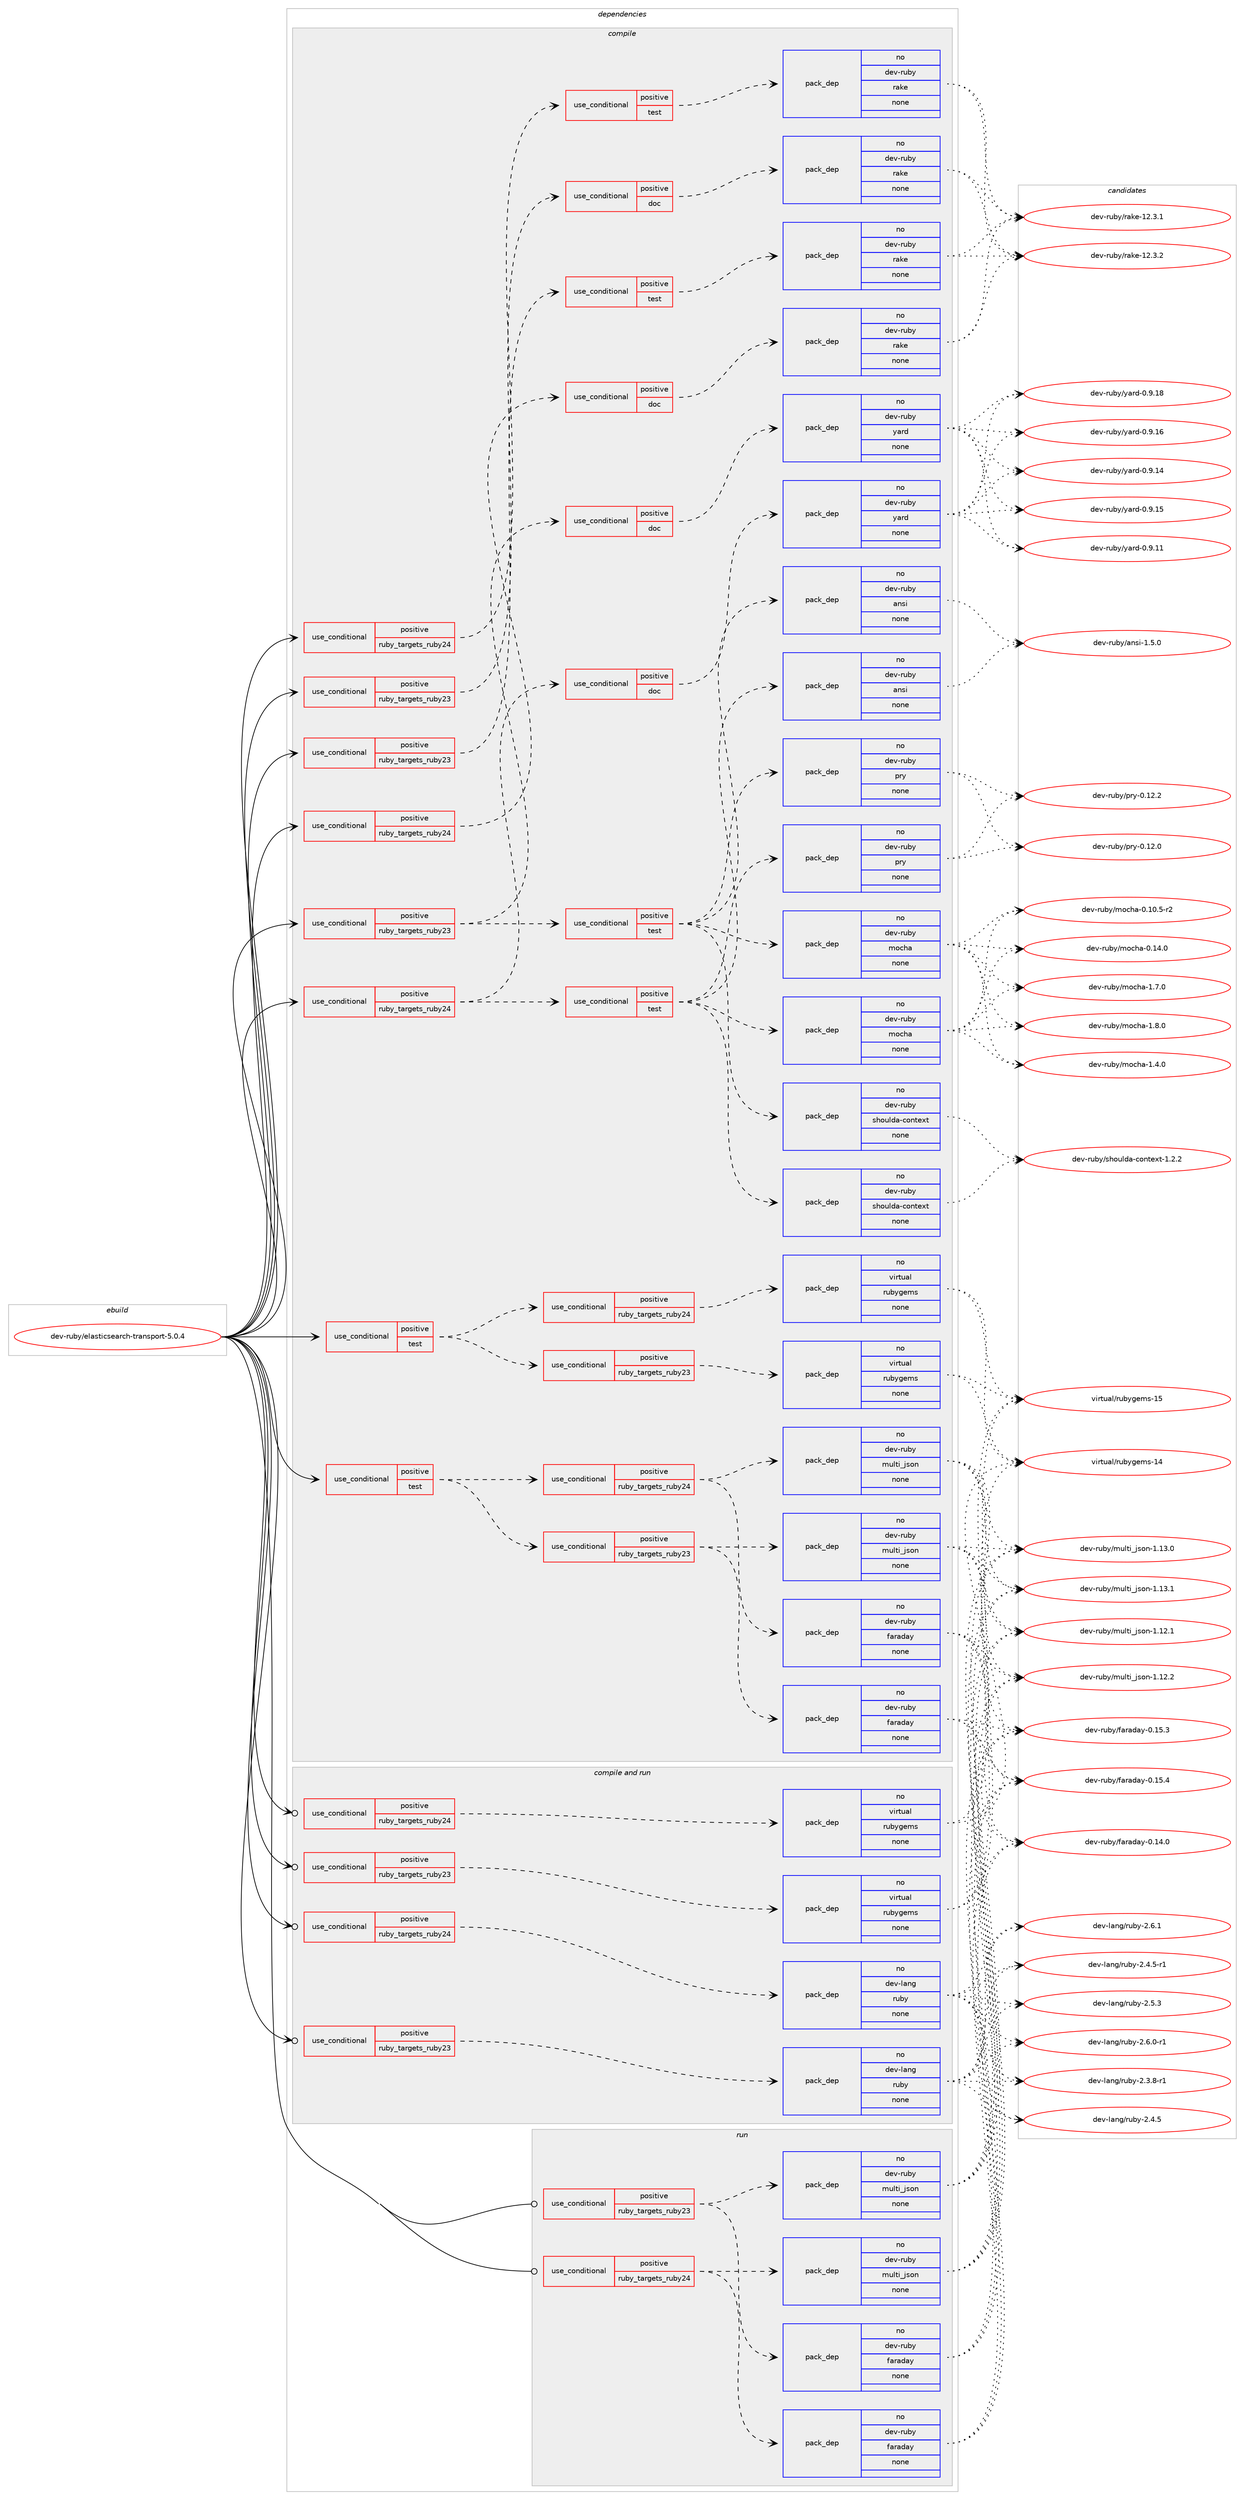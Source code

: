 digraph prolog {

# *************
# Graph options
# *************

newrank=true;
concentrate=true;
compound=true;
graph [rankdir=LR,fontname=Helvetica,fontsize=10,ranksep=1.5];#, ranksep=2.5, nodesep=0.2];
edge  [arrowhead=vee];
node  [fontname=Helvetica,fontsize=10];

# **********
# The ebuild
# **********

subgraph cluster_leftcol {
color=gray;
rank=same;
label=<<i>ebuild</i>>;
id [label="dev-ruby/elasticsearch-transport-5.0.4", color=red, width=4, href="../dev-ruby/elasticsearch-transport-5.0.4.svg"];
}

# ****************
# The dependencies
# ****************

subgraph cluster_midcol {
color=gray;
label=<<i>dependencies</i>>;
subgraph cluster_compile {
fillcolor="#eeeeee";
style=filled;
label=<<i>compile</i>>;
subgraph cond398913 {
dependency1491609 [label=<<TABLE BORDER="0" CELLBORDER="1" CELLSPACING="0" CELLPADDING="4"><TR><TD ROWSPAN="3" CELLPADDING="10">use_conditional</TD></TR><TR><TD>positive</TD></TR><TR><TD>ruby_targets_ruby23</TD></TR></TABLE>>, shape=none, color=red];
subgraph cond398914 {
dependency1491610 [label=<<TABLE BORDER="0" CELLBORDER="1" CELLSPACING="0" CELLPADDING="4"><TR><TD ROWSPAN="3" CELLPADDING="10">use_conditional</TD></TR><TR><TD>positive</TD></TR><TR><TD>doc</TD></TR></TABLE>>, shape=none, color=red];
subgraph pack1069252 {
dependency1491611 [label=<<TABLE BORDER="0" CELLBORDER="1" CELLSPACING="0" CELLPADDING="4" WIDTH="220"><TR><TD ROWSPAN="6" CELLPADDING="30">pack_dep</TD></TR><TR><TD WIDTH="110">no</TD></TR><TR><TD>dev-ruby</TD></TR><TR><TD>rake</TD></TR><TR><TD>none</TD></TR><TR><TD></TD></TR></TABLE>>, shape=none, color=blue];
}
dependency1491610:e -> dependency1491611:w [weight=20,style="dashed",arrowhead="vee"];
}
dependency1491609:e -> dependency1491610:w [weight=20,style="dashed",arrowhead="vee"];
}
id:e -> dependency1491609:w [weight=20,style="solid",arrowhead="vee"];
subgraph cond398915 {
dependency1491612 [label=<<TABLE BORDER="0" CELLBORDER="1" CELLSPACING="0" CELLPADDING="4"><TR><TD ROWSPAN="3" CELLPADDING="10">use_conditional</TD></TR><TR><TD>positive</TD></TR><TR><TD>ruby_targets_ruby23</TD></TR></TABLE>>, shape=none, color=red];
subgraph cond398916 {
dependency1491613 [label=<<TABLE BORDER="0" CELLBORDER="1" CELLSPACING="0" CELLPADDING="4"><TR><TD ROWSPAN="3" CELLPADDING="10">use_conditional</TD></TR><TR><TD>positive</TD></TR><TR><TD>doc</TD></TR></TABLE>>, shape=none, color=red];
subgraph pack1069253 {
dependency1491614 [label=<<TABLE BORDER="0" CELLBORDER="1" CELLSPACING="0" CELLPADDING="4" WIDTH="220"><TR><TD ROWSPAN="6" CELLPADDING="30">pack_dep</TD></TR><TR><TD WIDTH="110">no</TD></TR><TR><TD>dev-ruby</TD></TR><TR><TD>yard</TD></TR><TR><TD>none</TD></TR><TR><TD></TD></TR></TABLE>>, shape=none, color=blue];
}
dependency1491613:e -> dependency1491614:w [weight=20,style="dashed",arrowhead="vee"];
}
dependency1491612:e -> dependency1491613:w [weight=20,style="dashed",arrowhead="vee"];
subgraph cond398917 {
dependency1491615 [label=<<TABLE BORDER="0" CELLBORDER="1" CELLSPACING="0" CELLPADDING="4"><TR><TD ROWSPAN="3" CELLPADDING="10">use_conditional</TD></TR><TR><TD>positive</TD></TR><TR><TD>test</TD></TR></TABLE>>, shape=none, color=red];
subgraph pack1069254 {
dependency1491616 [label=<<TABLE BORDER="0" CELLBORDER="1" CELLSPACING="0" CELLPADDING="4" WIDTH="220"><TR><TD ROWSPAN="6" CELLPADDING="30">pack_dep</TD></TR><TR><TD WIDTH="110">no</TD></TR><TR><TD>dev-ruby</TD></TR><TR><TD>ansi</TD></TR><TR><TD>none</TD></TR><TR><TD></TD></TR></TABLE>>, shape=none, color=blue];
}
dependency1491615:e -> dependency1491616:w [weight=20,style="dashed",arrowhead="vee"];
subgraph pack1069255 {
dependency1491617 [label=<<TABLE BORDER="0" CELLBORDER="1" CELLSPACING="0" CELLPADDING="4" WIDTH="220"><TR><TD ROWSPAN="6" CELLPADDING="30">pack_dep</TD></TR><TR><TD WIDTH="110">no</TD></TR><TR><TD>dev-ruby</TD></TR><TR><TD>mocha</TD></TR><TR><TD>none</TD></TR><TR><TD></TD></TR></TABLE>>, shape=none, color=blue];
}
dependency1491615:e -> dependency1491617:w [weight=20,style="dashed",arrowhead="vee"];
subgraph pack1069256 {
dependency1491618 [label=<<TABLE BORDER="0" CELLBORDER="1" CELLSPACING="0" CELLPADDING="4" WIDTH="220"><TR><TD ROWSPAN="6" CELLPADDING="30">pack_dep</TD></TR><TR><TD WIDTH="110">no</TD></TR><TR><TD>dev-ruby</TD></TR><TR><TD>pry</TD></TR><TR><TD>none</TD></TR><TR><TD></TD></TR></TABLE>>, shape=none, color=blue];
}
dependency1491615:e -> dependency1491618:w [weight=20,style="dashed",arrowhead="vee"];
subgraph pack1069257 {
dependency1491619 [label=<<TABLE BORDER="0" CELLBORDER="1" CELLSPACING="0" CELLPADDING="4" WIDTH="220"><TR><TD ROWSPAN="6" CELLPADDING="30">pack_dep</TD></TR><TR><TD WIDTH="110">no</TD></TR><TR><TD>dev-ruby</TD></TR><TR><TD>shoulda-context</TD></TR><TR><TD>none</TD></TR><TR><TD></TD></TR></TABLE>>, shape=none, color=blue];
}
dependency1491615:e -> dependency1491619:w [weight=20,style="dashed",arrowhead="vee"];
}
dependency1491612:e -> dependency1491615:w [weight=20,style="dashed",arrowhead="vee"];
}
id:e -> dependency1491612:w [weight=20,style="solid",arrowhead="vee"];
subgraph cond398918 {
dependency1491620 [label=<<TABLE BORDER="0" CELLBORDER="1" CELLSPACING="0" CELLPADDING="4"><TR><TD ROWSPAN="3" CELLPADDING="10">use_conditional</TD></TR><TR><TD>positive</TD></TR><TR><TD>ruby_targets_ruby23</TD></TR></TABLE>>, shape=none, color=red];
subgraph cond398919 {
dependency1491621 [label=<<TABLE BORDER="0" CELLBORDER="1" CELLSPACING="0" CELLPADDING="4"><TR><TD ROWSPAN="3" CELLPADDING="10">use_conditional</TD></TR><TR><TD>positive</TD></TR><TR><TD>test</TD></TR></TABLE>>, shape=none, color=red];
subgraph pack1069258 {
dependency1491622 [label=<<TABLE BORDER="0" CELLBORDER="1" CELLSPACING="0" CELLPADDING="4" WIDTH="220"><TR><TD ROWSPAN="6" CELLPADDING="30">pack_dep</TD></TR><TR><TD WIDTH="110">no</TD></TR><TR><TD>dev-ruby</TD></TR><TR><TD>rake</TD></TR><TR><TD>none</TD></TR><TR><TD></TD></TR></TABLE>>, shape=none, color=blue];
}
dependency1491621:e -> dependency1491622:w [weight=20,style="dashed",arrowhead="vee"];
}
dependency1491620:e -> dependency1491621:w [weight=20,style="dashed",arrowhead="vee"];
}
id:e -> dependency1491620:w [weight=20,style="solid",arrowhead="vee"];
subgraph cond398920 {
dependency1491623 [label=<<TABLE BORDER="0" CELLBORDER="1" CELLSPACING="0" CELLPADDING="4"><TR><TD ROWSPAN="3" CELLPADDING="10">use_conditional</TD></TR><TR><TD>positive</TD></TR><TR><TD>ruby_targets_ruby24</TD></TR></TABLE>>, shape=none, color=red];
subgraph cond398921 {
dependency1491624 [label=<<TABLE BORDER="0" CELLBORDER="1" CELLSPACING="0" CELLPADDING="4"><TR><TD ROWSPAN="3" CELLPADDING="10">use_conditional</TD></TR><TR><TD>positive</TD></TR><TR><TD>doc</TD></TR></TABLE>>, shape=none, color=red];
subgraph pack1069259 {
dependency1491625 [label=<<TABLE BORDER="0" CELLBORDER="1" CELLSPACING="0" CELLPADDING="4" WIDTH="220"><TR><TD ROWSPAN="6" CELLPADDING="30">pack_dep</TD></TR><TR><TD WIDTH="110">no</TD></TR><TR><TD>dev-ruby</TD></TR><TR><TD>rake</TD></TR><TR><TD>none</TD></TR><TR><TD></TD></TR></TABLE>>, shape=none, color=blue];
}
dependency1491624:e -> dependency1491625:w [weight=20,style="dashed",arrowhead="vee"];
}
dependency1491623:e -> dependency1491624:w [weight=20,style="dashed",arrowhead="vee"];
}
id:e -> dependency1491623:w [weight=20,style="solid",arrowhead="vee"];
subgraph cond398922 {
dependency1491626 [label=<<TABLE BORDER="0" CELLBORDER="1" CELLSPACING="0" CELLPADDING="4"><TR><TD ROWSPAN="3" CELLPADDING="10">use_conditional</TD></TR><TR><TD>positive</TD></TR><TR><TD>ruby_targets_ruby24</TD></TR></TABLE>>, shape=none, color=red];
subgraph cond398923 {
dependency1491627 [label=<<TABLE BORDER="0" CELLBORDER="1" CELLSPACING="0" CELLPADDING="4"><TR><TD ROWSPAN="3" CELLPADDING="10">use_conditional</TD></TR><TR><TD>positive</TD></TR><TR><TD>doc</TD></TR></TABLE>>, shape=none, color=red];
subgraph pack1069260 {
dependency1491628 [label=<<TABLE BORDER="0" CELLBORDER="1" CELLSPACING="0" CELLPADDING="4" WIDTH="220"><TR><TD ROWSPAN="6" CELLPADDING="30">pack_dep</TD></TR><TR><TD WIDTH="110">no</TD></TR><TR><TD>dev-ruby</TD></TR><TR><TD>yard</TD></TR><TR><TD>none</TD></TR><TR><TD></TD></TR></TABLE>>, shape=none, color=blue];
}
dependency1491627:e -> dependency1491628:w [weight=20,style="dashed",arrowhead="vee"];
}
dependency1491626:e -> dependency1491627:w [weight=20,style="dashed",arrowhead="vee"];
subgraph cond398924 {
dependency1491629 [label=<<TABLE BORDER="0" CELLBORDER="1" CELLSPACING="0" CELLPADDING="4"><TR><TD ROWSPAN="3" CELLPADDING="10">use_conditional</TD></TR><TR><TD>positive</TD></TR><TR><TD>test</TD></TR></TABLE>>, shape=none, color=red];
subgraph pack1069261 {
dependency1491630 [label=<<TABLE BORDER="0" CELLBORDER="1" CELLSPACING="0" CELLPADDING="4" WIDTH="220"><TR><TD ROWSPAN="6" CELLPADDING="30">pack_dep</TD></TR><TR><TD WIDTH="110">no</TD></TR><TR><TD>dev-ruby</TD></TR><TR><TD>ansi</TD></TR><TR><TD>none</TD></TR><TR><TD></TD></TR></TABLE>>, shape=none, color=blue];
}
dependency1491629:e -> dependency1491630:w [weight=20,style="dashed",arrowhead="vee"];
subgraph pack1069262 {
dependency1491631 [label=<<TABLE BORDER="0" CELLBORDER="1" CELLSPACING="0" CELLPADDING="4" WIDTH="220"><TR><TD ROWSPAN="6" CELLPADDING="30">pack_dep</TD></TR><TR><TD WIDTH="110">no</TD></TR><TR><TD>dev-ruby</TD></TR><TR><TD>mocha</TD></TR><TR><TD>none</TD></TR><TR><TD></TD></TR></TABLE>>, shape=none, color=blue];
}
dependency1491629:e -> dependency1491631:w [weight=20,style="dashed",arrowhead="vee"];
subgraph pack1069263 {
dependency1491632 [label=<<TABLE BORDER="0" CELLBORDER="1" CELLSPACING="0" CELLPADDING="4" WIDTH="220"><TR><TD ROWSPAN="6" CELLPADDING="30">pack_dep</TD></TR><TR><TD WIDTH="110">no</TD></TR><TR><TD>dev-ruby</TD></TR><TR><TD>pry</TD></TR><TR><TD>none</TD></TR><TR><TD></TD></TR></TABLE>>, shape=none, color=blue];
}
dependency1491629:e -> dependency1491632:w [weight=20,style="dashed",arrowhead="vee"];
subgraph pack1069264 {
dependency1491633 [label=<<TABLE BORDER="0" CELLBORDER="1" CELLSPACING="0" CELLPADDING="4" WIDTH="220"><TR><TD ROWSPAN="6" CELLPADDING="30">pack_dep</TD></TR><TR><TD WIDTH="110">no</TD></TR><TR><TD>dev-ruby</TD></TR><TR><TD>shoulda-context</TD></TR><TR><TD>none</TD></TR><TR><TD></TD></TR></TABLE>>, shape=none, color=blue];
}
dependency1491629:e -> dependency1491633:w [weight=20,style="dashed",arrowhead="vee"];
}
dependency1491626:e -> dependency1491629:w [weight=20,style="dashed",arrowhead="vee"];
}
id:e -> dependency1491626:w [weight=20,style="solid",arrowhead="vee"];
subgraph cond398925 {
dependency1491634 [label=<<TABLE BORDER="0" CELLBORDER="1" CELLSPACING="0" CELLPADDING="4"><TR><TD ROWSPAN="3" CELLPADDING="10">use_conditional</TD></TR><TR><TD>positive</TD></TR><TR><TD>ruby_targets_ruby24</TD></TR></TABLE>>, shape=none, color=red];
subgraph cond398926 {
dependency1491635 [label=<<TABLE BORDER="0" CELLBORDER="1" CELLSPACING="0" CELLPADDING="4"><TR><TD ROWSPAN="3" CELLPADDING="10">use_conditional</TD></TR><TR><TD>positive</TD></TR><TR><TD>test</TD></TR></TABLE>>, shape=none, color=red];
subgraph pack1069265 {
dependency1491636 [label=<<TABLE BORDER="0" CELLBORDER="1" CELLSPACING="0" CELLPADDING="4" WIDTH="220"><TR><TD ROWSPAN="6" CELLPADDING="30">pack_dep</TD></TR><TR><TD WIDTH="110">no</TD></TR><TR><TD>dev-ruby</TD></TR><TR><TD>rake</TD></TR><TR><TD>none</TD></TR><TR><TD></TD></TR></TABLE>>, shape=none, color=blue];
}
dependency1491635:e -> dependency1491636:w [weight=20,style="dashed",arrowhead="vee"];
}
dependency1491634:e -> dependency1491635:w [weight=20,style="dashed",arrowhead="vee"];
}
id:e -> dependency1491634:w [weight=20,style="solid",arrowhead="vee"];
subgraph cond398927 {
dependency1491637 [label=<<TABLE BORDER="0" CELLBORDER="1" CELLSPACING="0" CELLPADDING="4"><TR><TD ROWSPAN="3" CELLPADDING="10">use_conditional</TD></TR><TR><TD>positive</TD></TR><TR><TD>test</TD></TR></TABLE>>, shape=none, color=red];
subgraph cond398928 {
dependency1491638 [label=<<TABLE BORDER="0" CELLBORDER="1" CELLSPACING="0" CELLPADDING="4"><TR><TD ROWSPAN="3" CELLPADDING="10">use_conditional</TD></TR><TR><TD>positive</TD></TR><TR><TD>ruby_targets_ruby23</TD></TR></TABLE>>, shape=none, color=red];
subgraph pack1069266 {
dependency1491639 [label=<<TABLE BORDER="0" CELLBORDER="1" CELLSPACING="0" CELLPADDING="4" WIDTH="220"><TR><TD ROWSPAN="6" CELLPADDING="30">pack_dep</TD></TR><TR><TD WIDTH="110">no</TD></TR><TR><TD>dev-ruby</TD></TR><TR><TD>faraday</TD></TR><TR><TD>none</TD></TR><TR><TD></TD></TR></TABLE>>, shape=none, color=blue];
}
dependency1491638:e -> dependency1491639:w [weight=20,style="dashed",arrowhead="vee"];
subgraph pack1069267 {
dependency1491640 [label=<<TABLE BORDER="0" CELLBORDER="1" CELLSPACING="0" CELLPADDING="4" WIDTH="220"><TR><TD ROWSPAN="6" CELLPADDING="30">pack_dep</TD></TR><TR><TD WIDTH="110">no</TD></TR><TR><TD>dev-ruby</TD></TR><TR><TD>multi_json</TD></TR><TR><TD>none</TD></TR><TR><TD></TD></TR></TABLE>>, shape=none, color=blue];
}
dependency1491638:e -> dependency1491640:w [weight=20,style="dashed",arrowhead="vee"];
}
dependency1491637:e -> dependency1491638:w [weight=20,style="dashed",arrowhead="vee"];
subgraph cond398929 {
dependency1491641 [label=<<TABLE BORDER="0" CELLBORDER="1" CELLSPACING="0" CELLPADDING="4"><TR><TD ROWSPAN="3" CELLPADDING="10">use_conditional</TD></TR><TR><TD>positive</TD></TR><TR><TD>ruby_targets_ruby24</TD></TR></TABLE>>, shape=none, color=red];
subgraph pack1069268 {
dependency1491642 [label=<<TABLE BORDER="0" CELLBORDER="1" CELLSPACING="0" CELLPADDING="4" WIDTH="220"><TR><TD ROWSPAN="6" CELLPADDING="30">pack_dep</TD></TR><TR><TD WIDTH="110">no</TD></TR><TR><TD>dev-ruby</TD></TR><TR><TD>faraday</TD></TR><TR><TD>none</TD></TR><TR><TD></TD></TR></TABLE>>, shape=none, color=blue];
}
dependency1491641:e -> dependency1491642:w [weight=20,style="dashed",arrowhead="vee"];
subgraph pack1069269 {
dependency1491643 [label=<<TABLE BORDER="0" CELLBORDER="1" CELLSPACING="0" CELLPADDING="4" WIDTH="220"><TR><TD ROWSPAN="6" CELLPADDING="30">pack_dep</TD></TR><TR><TD WIDTH="110">no</TD></TR><TR><TD>dev-ruby</TD></TR><TR><TD>multi_json</TD></TR><TR><TD>none</TD></TR><TR><TD></TD></TR></TABLE>>, shape=none, color=blue];
}
dependency1491641:e -> dependency1491643:w [weight=20,style="dashed",arrowhead="vee"];
}
dependency1491637:e -> dependency1491641:w [weight=20,style="dashed",arrowhead="vee"];
}
id:e -> dependency1491637:w [weight=20,style="solid",arrowhead="vee"];
subgraph cond398930 {
dependency1491644 [label=<<TABLE BORDER="0" CELLBORDER="1" CELLSPACING="0" CELLPADDING="4"><TR><TD ROWSPAN="3" CELLPADDING="10">use_conditional</TD></TR><TR><TD>positive</TD></TR><TR><TD>test</TD></TR></TABLE>>, shape=none, color=red];
subgraph cond398931 {
dependency1491645 [label=<<TABLE BORDER="0" CELLBORDER="1" CELLSPACING="0" CELLPADDING="4"><TR><TD ROWSPAN="3" CELLPADDING="10">use_conditional</TD></TR><TR><TD>positive</TD></TR><TR><TD>ruby_targets_ruby23</TD></TR></TABLE>>, shape=none, color=red];
subgraph pack1069270 {
dependency1491646 [label=<<TABLE BORDER="0" CELLBORDER="1" CELLSPACING="0" CELLPADDING="4" WIDTH="220"><TR><TD ROWSPAN="6" CELLPADDING="30">pack_dep</TD></TR><TR><TD WIDTH="110">no</TD></TR><TR><TD>virtual</TD></TR><TR><TD>rubygems</TD></TR><TR><TD>none</TD></TR><TR><TD></TD></TR></TABLE>>, shape=none, color=blue];
}
dependency1491645:e -> dependency1491646:w [weight=20,style="dashed",arrowhead="vee"];
}
dependency1491644:e -> dependency1491645:w [weight=20,style="dashed",arrowhead="vee"];
subgraph cond398932 {
dependency1491647 [label=<<TABLE BORDER="0" CELLBORDER="1" CELLSPACING="0" CELLPADDING="4"><TR><TD ROWSPAN="3" CELLPADDING="10">use_conditional</TD></TR><TR><TD>positive</TD></TR><TR><TD>ruby_targets_ruby24</TD></TR></TABLE>>, shape=none, color=red];
subgraph pack1069271 {
dependency1491648 [label=<<TABLE BORDER="0" CELLBORDER="1" CELLSPACING="0" CELLPADDING="4" WIDTH="220"><TR><TD ROWSPAN="6" CELLPADDING="30">pack_dep</TD></TR><TR><TD WIDTH="110">no</TD></TR><TR><TD>virtual</TD></TR><TR><TD>rubygems</TD></TR><TR><TD>none</TD></TR><TR><TD></TD></TR></TABLE>>, shape=none, color=blue];
}
dependency1491647:e -> dependency1491648:w [weight=20,style="dashed",arrowhead="vee"];
}
dependency1491644:e -> dependency1491647:w [weight=20,style="dashed",arrowhead="vee"];
}
id:e -> dependency1491644:w [weight=20,style="solid",arrowhead="vee"];
}
subgraph cluster_compileandrun {
fillcolor="#eeeeee";
style=filled;
label=<<i>compile and run</i>>;
subgraph cond398933 {
dependency1491649 [label=<<TABLE BORDER="0" CELLBORDER="1" CELLSPACING="0" CELLPADDING="4"><TR><TD ROWSPAN="3" CELLPADDING="10">use_conditional</TD></TR><TR><TD>positive</TD></TR><TR><TD>ruby_targets_ruby23</TD></TR></TABLE>>, shape=none, color=red];
subgraph pack1069272 {
dependency1491650 [label=<<TABLE BORDER="0" CELLBORDER="1" CELLSPACING="0" CELLPADDING="4" WIDTH="220"><TR><TD ROWSPAN="6" CELLPADDING="30">pack_dep</TD></TR><TR><TD WIDTH="110">no</TD></TR><TR><TD>dev-lang</TD></TR><TR><TD>ruby</TD></TR><TR><TD>none</TD></TR><TR><TD></TD></TR></TABLE>>, shape=none, color=blue];
}
dependency1491649:e -> dependency1491650:w [weight=20,style="dashed",arrowhead="vee"];
}
id:e -> dependency1491649:w [weight=20,style="solid",arrowhead="odotvee"];
subgraph cond398934 {
dependency1491651 [label=<<TABLE BORDER="0" CELLBORDER="1" CELLSPACING="0" CELLPADDING="4"><TR><TD ROWSPAN="3" CELLPADDING="10">use_conditional</TD></TR><TR><TD>positive</TD></TR><TR><TD>ruby_targets_ruby23</TD></TR></TABLE>>, shape=none, color=red];
subgraph pack1069273 {
dependency1491652 [label=<<TABLE BORDER="0" CELLBORDER="1" CELLSPACING="0" CELLPADDING="4" WIDTH="220"><TR><TD ROWSPAN="6" CELLPADDING="30">pack_dep</TD></TR><TR><TD WIDTH="110">no</TD></TR><TR><TD>virtual</TD></TR><TR><TD>rubygems</TD></TR><TR><TD>none</TD></TR><TR><TD></TD></TR></TABLE>>, shape=none, color=blue];
}
dependency1491651:e -> dependency1491652:w [weight=20,style="dashed",arrowhead="vee"];
}
id:e -> dependency1491651:w [weight=20,style="solid",arrowhead="odotvee"];
subgraph cond398935 {
dependency1491653 [label=<<TABLE BORDER="0" CELLBORDER="1" CELLSPACING="0" CELLPADDING="4"><TR><TD ROWSPAN="3" CELLPADDING="10">use_conditional</TD></TR><TR><TD>positive</TD></TR><TR><TD>ruby_targets_ruby24</TD></TR></TABLE>>, shape=none, color=red];
subgraph pack1069274 {
dependency1491654 [label=<<TABLE BORDER="0" CELLBORDER="1" CELLSPACING="0" CELLPADDING="4" WIDTH="220"><TR><TD ROWSPAN="6" CELLPADDING="30">pack_dep</TD></TR><TR><TD WIDTH="110">no</TD></TR><TR><TD>dev-lang</TD></TR><TR><TD>ruby</TD></TR><TR><TD>none</TD></TR><TR><TD></TD></TR></TABLE>>, shape=none, color=blue];
}
dependency1491653:e -> dependency1491654:w [weight=20,style="dashed",arrowhead="vee"];
}
id:e -> dependency1491653:w [weight=20,style="solid",arrowhead="odotvee"];
subgraph cond398936 {
dependency1491655 [label=<<TABLE BORDER="0" CELLBORDER="1" CELLSPACING="0" CELLPADDING="4"><TR><TD ROWSPAN="3" CELLPADDING="10">use_conditional</TD></TR><TR><TD>positive</TD></TR><TR><TD>ruby_targets_ruby24</TD></TR></TABLE>>, shape=none, color=red];
subgraph pack1069275 {
dependency1491656 [label=<<TABLE BORDER="0" CELLBORDER="1" CELLSPACING="0" CELLPADDING="4" WIDTH="220"><TR><TD ROWSPAN="6" CELLPADDING="30">pack_dep</TD></TR><TR><TD WIDTH="110">no</TD></TR><TR><TD>virtual</TD></TR><TR><TD>rubygems</TD></TR><TR><TD>none</TD></TR><TR><TD></TD></TR></TABLE>>, shape=none, color=blue];
}
dependency1491655:e -> dependency1491656:w [weight=20,style="dashed",arrowhead="vee"];
}
id:e -> dependency1491655:w [weight=20,style="solid",arrowhead="odotvee"];
}
subgraph cluster_run {
fillcolor="#eeeeee";
style=filled;
label=<<i>run</i>>;
subgraph cond398937 {
dependency1491657 [label=<<TABLE BORDER="0" CELLBORDER="1" CELLSPACING="0" CELLPADDING="4"><TR><TD ROWSPAN="3" CELLPADDING="10">use_conditional</TD></TR><TR><TD>positive</TD></TR><TR><TD>ruby_targets_ruby23</TD></TR></TABLE>>, shape=none, color=red];
subgraph pack1069276 {
dependency1491658 [label=<<TABLE BORDER="0" CELLBORDER="1" CELLSPACING="0" CELLPADDING="4" WIDTH="220"><TR><TD ROWSPAN="6" CELLPADDING="30">pack_dep</TD></TR><TR><TD WIDTH="110">no</TD></TR><TR><TD>dev-ruby</TD></TR><TR><TD>faraday</TD></TR><TR><TD>none</TD></TR><TR><TD></TD></TR></TABLE>>, shape=none, color=blue];
}
dependency1491657:e -> dependency1491658:w [weight=20,style="dashed",arrowhead="vee"];
subgraph pack1069277 {
dependency1491659 [label=<<TABLE BORDER="0" CELLBORDER="1" CELLSPACING="0" CELLPADDING="4" WIDTH="220"><TR><TD ROWSPAN="6" CELLPADDING="30">pack_dep</TD></TR><TR><TD WIDTH="110">no</TD></TR><TR><TD>dev-ruby</TD></TR><TR><TD>multi_json</TD></TR><TR><TD>none</TD></TR><TR><TD></TD></TR></TABLE>>, shape=none, color=blue];
}
dependency1491657:e -> dependency1491659:w [weight=20,style="dashed",arrowhead="vee"];
}
id:e -> dependency1491657:w [weight=20,style="solid",arrowhead="odot"];
subgraph cond398938 {
dependency1491660 [label=<<TABLE BORDER="0" CELLBORDER="1" CELLSPACING="0" CELLPADDING="4"><TR><TD ROWSPAN="3" CELLPADDING="10">use_conditional</TD></TR><TR><TD>positive</TD></TR><TR><TD>ruby_targets_ruby24</TD></TR></TABLE>>, shape=none, color=red];
subgraph pack1069278 {
dependency1491661 [label=<<TABLE BORDER="0" CELLBORDER="1" CELLSPACING="0" CELLPADDING="4" WIDTH="220"><TR><TD ROWSPAN="6" CELLPADDING="30">pack_dep</TD></TR><TR><TD WIDTH="110">no</TD></TR><TR><TD>dev-ruby</TD></TR><TR><TD>faraday</TD></TR><TR><TD>none</TD></TR><TR><TD></TD></TR></TABLE>>, shape=none, color=blue];
}
dependency1491660:e -> dependency1491661:w [weight=20,style="dashed",arrowhead="vee"];
subgraph pack1069279 {
dependency1491662 [label=<<TABLE BORDER="0" CELLBORDER="1" CELLSPACING="0" CELLPADDING="4" WIDTH="220"><TR><TD ROWSPAN="6" CELLPADDING="30">pack_dep</TD></TR><TR><TD WIDTH="110">no</TD></TR><TR><TD>dev-ruby</TD></TR><TR><TD>multi_json</TD></TR><TR><TD>none</TD></TR><TR><TD></TD></TR></TABLE>>, shape=none, color=blue];
}
dependency1491660:e -> dependency1491662:w [weight=20,style="dashed",arrowhead="vee"];
}
id:e -> dependency1491660:w [weight=20,style="solid",arrowhead="odot"];
}
}

# **************
# The candidates
# **************

subgraph cluster_choices {
rank=same;
color=gray;
label=<<i>candidates</i>>;

subgraph choice1069252 {
color=black;
nodesep=1;
choice1001011184511411798121471149710710145495046514649 [label="dev-ruby/rake-12.3.1", color=red, width=4,href="../dev-ruby/rake-12.3.1.svg"];
choice1001011184511411798121471149710710145495046514650 [label="dev-ruby/rake-12.3.2", color=red, width=4,href="../dev-ruby/rake-12.3.2.svg"];
dependency1491611:e -> choice1001011184511411798121471149710710145495046514649:w [style=dotted,weight="100"];
dependency1491611:e -> choice1001011184511411798121471149710710145495046514650:w [style=dotted,weight="100"];
}
subgraph choice1069253 {
color=black;
nodesep=1;
choice1001011184511411798121471219711410045484657464949 [label="dev-ruby/yard-0.9.11", color=red, width=4,href="../dev-ruby/yard-0.9.11.svg"];
choice1001011184511411798121471219711410045484657464952 [label="dev-ruby/yard-0.9.14", color=red, width=4,href="../dev-ruby/yard-0.9.14.svg"];
choice1001011184511411798121471219711410045484657464953 [label="dev-ruby/yard-0.9.15", color=red, width=4,href="../dev-ruby/yard-0.9.15.svg"];
choice1001011184511411798121471219711410045484657464954 [label="dev-ruby/yard-0.9.16", color=red, width=4,href="../dev-ruby/yard-0.9.16.svg"];
choice1001011184511411798121471219711410045484657464956 [label="dev-ruby/yard-0.9.18", color=red, width=4,href="../dev-ruby/yard-0.9.18.svg"];
dependency1491614:e -> choice1001011184511411798121471219711410045484657464949:w [style=dotted,weight="100"];
dependency1491614:e -> choice1001011184511411798121471219711410045484657464952:w [style=dotted,weight="100"];
dependency1491614:e -> choice1001011184511411798121471219711410045484657464953:w [style=dotted,weight="100"];
dependency1491614:e -> choice1001011184511411798121471219711410045484657464954:w [style=dotted,weight="100"];
dependency1491614:e -> choice1001011184511411798121471219711410045484657464956:w [style=dotted,weight="100"];
}
subgraph choice1069254 {
color=black;
nodesep=1;
choice10010111845114117981214797110115105454946534648 [label="dev-ruby/ansi-1.5.0", color=red, width=4,href="../dev-ruby/ansi-1.5.0.svg"];
dependency1491616:e -> choice10010111845114117981214797110115105454946534648:w [style=dotted,weight="100"];
}
subgraph choice1069255 {
color=black;
nodesep=1;
choice1001011184511411798121471091119910497454846494846534511450 [label="dev-ruby/mocha-0.10.5-r2", color=red, width=4,href="../dev-ruby/mocha-0.10.5-r2.svg"];
choice100101118451141179812147109111991049745484649524648 [label="dev-ruby/mocha-0.14.0", color=red, width=4,href="../dev-ruby/mocha-0.14.0.svg"];
choice1001011184511411798121471091119910497454946524648 [label="dev-ruby/mocha-1.4.0", color=red, width=4,href="../dev-ruby/mocha-1.4.0.svg"];
choice1001011184511411798121471091119910497454946554648 [label="dev-ruby/mocha-1.7.0", color=red, width=4,href="../dev-ruby/mocha-1.7.0.svg"];
choice1001011184511411798121471091119910497454946564648 [label="dev-ruby/mocha-1.8.0", color=red, width=4,href="../dev-ruby/mocha-1.8.0.svg"];
dependency1491617:e -> choice1001011184511411798121471091119910497454846494846534511450:w [style=dotted,weight="100"];
dependency1491617:e -> choice100101118451141179812147109111991049745484649524648:w [style=dotted,weight="100"];
dependency1491617:e -> choice1001011184511411798121471091119910497454946524648:w [style=dotted,weight="100"];
dependency1491617:e -> choice1001011184511411798121471091119910497454946554648:w [style=dotted,weight="100"];
dependency1491617:e -> choice1001011184511411798121471091119910497454946564648:w [style=dotted,weight="100"];
}
subgraph choice1069256 {
color=black;
nodesep=1;
choice10010111845114117981214711211412145484649504648 [label="dev-ruby/pry-0.12.0", color=red, width=4,href="../dev-ruby/pry-0.12.0.svg"];
choice10010111845114117981214711211412145484649504650 [label="dev-ruby/pry-0.12.2", color=red, width=4,href="../dev-ruby/pry-0.12.2.svg"];
dependency1491618:e -> choice10010111845114117981214711211412145484649504648:w [style=dotted,weight="100"];
dependency1491618:e -> choice10010111845114117981214711211412145484649504650:w [style=dotted,weight="100"];
}
subgraph choice1069257 {
color=black;
nodesep=1;
choice100101118451141179812147115104111117108100974599111110116101120116454946504650 [label="dev-ruby/shoulda-context-1.2.2", color=red, width=4,href="../dev-ruby/shoulda-context-1.2.2.svg"];
dependency1491619:e -> choice100101118451141179812147115104111117108100974599111110116101120116454946504650:w [style=dotted,weight="100"];
}
subgraph choice1069258 {
color=black;
nodesep=1;
choice1001011184511411798121471149710710145495046514649 [label="dev-ruby/rake-12.3.1", color=red, width=4,href="../dev-ruby/rake-12.3.1.svg"];
choice1001011184511411798121471149710710145495046514650 [label="dev-ruby/rake-12.3.2", color=red, width=4,href="../dev-ruby/rake-12.3.2.svg"];
dependency1491622:e -> choice1001011184511411798121471149710710145495046514649:w [style=dotted,weight="100"];
dependency1491622:e -> choice1001011184511411798121471149710710145495046514650:w [style=dotted,weight="100"];
}
subgraph choice1069259 {
color=black;
nodesep=1;
choice1001011184511411798121471149710710145495046514649 [label="dev-ruby/rake-12.3.1", color=red, width=4,href="../dev-ruby/rake-12.3.1.svg"];
choice1001011184511411798121471149710710145495046514650 [label="dev-ruby/rake-12.3.2", color=red, width=4,href="../dev-ruby/rake-12.3.2.svg"];
dependency1491625:e -> choice1001011184511411798121471149710710145495046514649:w [style=dotted,weight="100"];
dependency1491625:e -> choice1001011184511411798121471149710710145495046514650:w [style=dotted,weight="100"];
}
subgraph choice1069260 {
color=black;
nodesep=1;
choice1001011184511411798121471219711410045484657464949 [label="dev-ruby/yard-0.9.11", color=red, width=4,href="../dev-ruby/yard-0.9.11.svg"];
choice1001011184511411798121471219711410045484657464952 [label="dev-ruby/yard-0.9.14", color=red, width=4,href="../dev-ruby/yard-0.9.14.svg"];
choice1001011184511411798121471219711410045484657464953 [label="dev-ruby/yard-0.9.15", color=red, width=4,href="../dev-ruby/yard-0.9.15.svg"];
choice1001011184511411798121471219711410045484657464954 [label="dev-ruby/yard-0.9.16", color=red, width=4,href="../dev-ruby/yard-0.9.16.svg"];
choice1001011184511411798121471219711410045484657464956 [label="dev-ruby/yard-0.9.18", color=red, width=4,href="../dev-ruby/yard-0.9.18.svg"];
dependency1491628:e -> choice1001011184511411798121471219711410045484657464949:w [style=dotted,weight="100"];
dependency1491628:e -> choice1001011184511411798121471219711410045484657464952:w [style=dotted,weight="100"];
dependency1491628:e -> choice1001011184511411798121471219711410045484657464953:w [style=dotted,weight="100"];
dependency1491628:e -> choice1001011184511411798121471219711410045484657464954:w [style=dotted,weight="100"];
dependency1491628:e -> choice1001011184511411798121471219711410045484657464956:w [style=dotted,weight="100"];
}
subgraph choice1069261 {
color=black;
nodesep=1;
choice10010111845114117981214797110115105454946534648 [label="dev-ruby/ansi-1.5.0", color=red, width=4,href="../dev-ruby/ansi-1.5.0.svg"];
dependency1491630:e -> choice10010111845114117981214797110115105454946534648:w [style=dotted,weight="100"];
}
subgraph choice1069262 {
color=black;
nodesep=1;
choice1001011184511411798121471091119910497454846494846534511450 [label="dev-ruby/mocha-0.10.5-r2", color=red, width=4,href="../dev-ruby/mocha-0.10.5-r2.svg"];
choice100101118451141179812147109111991049745484649524648 [label="dev-ruby/mocha-0.14.0", color=red, width=4,href="../dev-ruby/mocha-0.14.0.svg"];
choice1001011184511411798121471091119910497454946524648 [label="dev-ruby/mocha-1.4.0", color=red, width=4,href="../dev-ruby/mocha-1.4.0.svg"];
choice1001011184511411798121471091119910497454946554648 [label="dev-ruby/mocha-1.7.0", color=red, width=4,href="../dev-ruby/mocha-1.7.0.svg"];
choice1001011184511411798121471091119910497454946564648 [label="dev-ruby/mocha-1.8.0", color=red, width=4,href="../dev-ruby/mocha-1.8.0.svg"];
dependency1491631:e -> choice1001011184511411798121471091119910497454846494846534511450:w [style=dotted,weight="100"];
dependency1491631:e -> choice100101118451141179812147109111991049745484649524648:w [style=dotted,weight="100"];
dependency1491631:e -> choice1001011184511411798121471091119910497454946524648:w [style=dotted,weight="100"];
dependency1491631:e -> choice1001011184511411798121471091119910497454946554648:w [style=dotted,weight="100"];
dependency1491631:e -> choice1001011184511411798121471091119910497454946564648:w [style=dotted,weight="100"];
}
subgraph choice1069263 {
color=black;
nodesep=1;
choice10010111845114117981214711211412145484649504648 [label="dev-ruby/pry-0.12.0", color=red, width=4,href="../dev-ruby/pry-0.12.0.svg"];
choice10010111845114117981214711211412145484649504650 [label="dev-ruby/pry-0.12.2", color=red, width=4,href="../dev-ruby/pry-0.12.2.svg"];
dependency1491632:e -> choice10010111845114117981214711211412145484649504648:w [style=dotted,weight="100"];
dependency1491632:e -> choice10010111845114117981214711211412145484649504650:w [style=dotted,weight="100"];
}
subgraph choice1069264 {
color=black;
nodesep=1;
choice100101118451141179812147115104111117108100974599111110116101120116454946504650 [label="dev-ruby/shoulda-context-1.2.2", color=red, width=4,href="../dev-ruby/shoulda-context-1.2.2.svg"];
dependency1491633:e -> choice100101118451141179812147115104111117108100974599111110116101120116454946504650:w [style=dotted,weight="100"];
}
subgraph choice1069265 {
color=black;
nodesep=1;
choice1001011184511411798121471149710710145495046514649 [label="dev-ruby/rake-12.3.1", color=red, width=4,href="../dev-ruby/rake-12.3.1.svg"];
choice1001011184511411798121471149710710145495046514650 [label="dev-ruby/rake-12.3.2", color=red, width=4,href="../dev-ruby/rake-12.3.2.svg"];
dependency1491636:e -> choice1001011184511411798121471149710710145495046514649:w [style=dotted,weight="100"];
dependency1491636:e -> choice1001011184511411798121471149710710145495046514650:w [style=dotted,weight="100"];
}
subgraph choice1069266 {
color=black;
nodesep=1;
choice10010111845114117981214710297114971009712145484649524648 [label="dev-ruby/faraday-0.14.0", color=red, width=4,href="../dev-ruby/faraday-0.14.0.svg"];
choice10010111845114117981214710297114971009712145484649534651 [label="dev-ruby/faraday-0.15.3", color=red, width=4,href="../dev-ruby/faraday-0.15.3.svg"];
choice10010111845114117981214710297114971009712145484649534652 [label="dev-ruby/faraday-0.15.4", color=red, width=4,href="../dev-ruby/faraday-0.15.4.svg"];
dependency1491639:e -> choice10010111845114117981214710297114971009712145484649524648:w [style=dotted,weight="100"];
dependency1491639:e -> choice10010111845114117981214710297114971009712145484649534651:w [style=dotted,weight="100"];
dependency1491639:e -> choice10010111845114117981214710297114971009712145484649534652:w [style=dotted,weight="100"];
}
subgraph choice1069267 {
color=black;
nodesep=1;
choice1001011184511411798121471091171081161059510611511111045494649504649 [label="dev-ruby/multi_json-1.12.1", color=red, width=4,href="../dev-ruby/multi_json-1.12.1.svg"];
choice1001011184511411798121471091171081161059510611511111045494649504650 [label="dev-ruby/multi_json-1.12.2", color=red, width=4,href="../dev-ruby/multi_json-1.12.2.svg"];
choice1001011184511411798121471091171081161059510611511111045494649514648 [label="dev-ruby/multi_json-1.13.0", color=red, width=4,href="../dev-ruby/multi_json-1.13.0.svg"];
choice1001011184511411798121471091171081161059510611511111045494649514649 [label="dev-ruby/multi_json-1.13.1", color=red, width=4,href="../dev-ruby/multi_json-1.13.1.svg"];
dependency1491640:e -> choice1001011184511411798121471091171081161059510611511111045494649504649:w [style=dotted,weight="100"];
dependency1491640:e -> choice1001011184511411798121471091171081161059510611511111045494649504650:w [style=dotted,weight="100"];
dependency1491640:e -> choice1001011184511411798121471091171081161059510611511111045494649514648:w [style=dotted,weight="100"];
dependency1491640:e -> choice1001011184511411798121471091171081161059510611511111045494649514649:w [style=dotted,weight="100"];
}
subgraph choice1069268 {
color=black;
nodesep=1;
choice10010111845114117981214710297114971009712145484649524648 [label="dev-ruby/faraday-0.14.0", color=red, width=4,href="../dev-ruby/faraday-0.14.0.svg"];
choice10010111845114117981214710297114971009712145484649534651 [label="dev-ruby/faraday-0.15.3", color=red, width=4,href="../dev-ruby/faraday-0.15.3.svg"];
choice10010111845114117981214710297114971009712145484649534652 [label="dev-ruby/faraday-0.15.4", color=red, width=4,href="../dev-ruby/faraday-0.15.4.svg"];
dependency1491642:e -> choice10010111845114117981214710297114971009712145484649524648:w [style=dotted,weight="100"];
dependency1491642:e -> choice10010111845114117981214710297114971009712145484649534651:w [style=dotted,weight="100"];
dependency1491642:e -> choice10010111845114117981214710297114971009712145484649534652:w [style=dotted,weight="100"];
}
subgraph choice1069269 {
color=black;
nodesep=1;
choice1001011184511411798121471091171081161059510611511111045494649504649 [label="dev-ruby/multi_json-1.12.1", color=red, width=4,href="../dev-ruby/multi_json-1.12.1.svg"];
choice1001011184511411798121471091171081161059510611511111045494649504650 [label="dev-ruby/multi_json-1.12.2", color=red, width=4,href="../dev-ruby/multi_json-1.12.2.svg"];
choice1001011184511411798121471091171081161059510611511111045494649514648 [label="dev-ruby/multi_json-1.13.0", color=red, width=4,href="../dev-ruby/multi_json-1.13.0.svg"];
choice1001011184511411798121471091171081161059510611511111045494649514649 [label="dev-ruby/multi_json-1.13.1", color=red, width=4,href="../dev-ruby/multi_json-1.13.1.svg"];
dependency1491643:e -> choice1001011184511411798121471091171081161059510611511111045494649504649:w [style=dotted,weight="100"];
dependency1491643:e -> choice1001011184511411798121471091171081161059510611511111045494649504650:w [style=dotted,weight="100"];
dependency1491643:e -> choice1001011184511411798121471091171081161059510611511111045494649514648:w [style=dotted,weight="100"];
dependency1491643:e -> choice1001011184511411798121471091171081161059510611511111045494649514649:w [style=dotted,weight="100"];
}
subgraph choice1069270 {
color=black;
nodesep=1;
choice118105114116117971084711411798121103101109115454952 [label="virtual/rubygems-14", color=red, width=4,href="../virtual/rubygems-14.svg"];
choice118105114116117971084711411798121103101109115454953 [label="virtual/rubygems-15", color=red, width=4,href="../virtual/rubygems-15.svg"];
dependency1491646:e -> choice118105114116117971084711411798121103101109115454952:w [style=dotted,weight="100"];
dependency1491646:e -> choice118105114116117971084711411798121103101109115454953:w [style=dotted,weight="100"];
}
subgraph choice1069271 {
color=black;
nodesep=1;
choice118105114116117971084711411798121103101109115454952 [label="virtual/rubygems-14", color=red, width=4,href="../virtual/rubygems-14.svg"];
choice118105114116117971084711411798121103101109115454953 [label="virtual/rubygems-15", color=red, width=4,href="../virtual/rubygems-15.svg"];
dependency1491648:e -> choice118105114116117971084711411798121103101109115454952:w [style=dotted,weight="100"];
dependency1491648:e -> choice118105114116117971084711411798121103101109115454953:w [style=dotted,weight="100"];
}
subgraph choice1069272 {
color=black;
nodesep=1;
choice100101118451089711010347114117981214550465146564511449 [label="dev-lang/ruby-2.3.8-r1", color=red, width=4,href="../dev-lang/ruby-2.3.8-r1.svg"];
choice10010111845108971101034711411798121455046524653 [label="dev-lang/ruby-2.4.5", color=red, width=4,href="../dev-lang/ruby-2.4.5.svg"];
choice100101118451089711010347114117981214550465246534511449 [label="dev-lang/ruby-2.4.5-r1", color=red, width=4,href="../dev-lang/ruby-2.4.5-r1.svg"];
choice10010111845108971101034711411798121455046534651 [label="dev-lang/ruby-2.5.3", color=red, width=4,href="../dev-lang/ruby-2.5.3.svg"];
choice100101118451089711010347114117981214550465446484511449 [label="dev-lang/ruby-2.6.0-r1", color=red, width=4,href="../dev-lang/ruby-2.6.0-r1.svg"];
choice10010111845108971101034711411798121455046544649 [label="dev-lang/ruby-2.6.1", color=red, width=4,href="../dev-lang/ruby-2.6.1.svg"];
dependency1491650:e -> choice100101118451089711010347114117981214550465146564511449:w [style=dotted,weight="100"];
dependency1491650:e -> choice10010111845108971101034711411798121455046524653:w [style=dotted,weight="100"];
dependency1491650:e -> choice100101118451089711010347114117981214550465246534511449:w [style=dotted,weight="100"];
dependency1491650:e -> choice10010111845108971101034711411798121455046534651:w [style=dotted,weight="100"];
dependency1491650:e -> choice100101118451089711010347114117981214550465446484511449:w [style=dotted,weight="100"];
dependency1491650:e -> choice10010111845108971101034711411798121455046544649:w [style=dotted,weight="100"];
}
subgraph choice1069273 {
color=black;
nodesep=1;
choice118105114116117971084711411798121103101109115454952 [label="virtual/rubygems-14", color=red, width=4,href="../virtual/rubygems-14.svg"];
choice118105114116117971084711411798121103101109115454953 [label="virtual/rubygems-15", color=red, width=4,href="../virtual/rubygems-15.svg"];
dependency1491652:e -> choice118105114116117971084711411798121103101109115454952:w [style=dotted,weight="100"];
dependency1491652:e -> choice118105114116117971084711411798121103101109115454953:w [style=dotted,weight="100"];
}
subgraph choice1069274 {
color=black;
nodesep=1;
choice100101118451089711010347114117981214550465146564511449 [label="dev-lang/ruby-2.3.8-r1", color=red, width=4,href="../dev-lang/ruby-2.3.8-r1.svg"];
choice10010111845108971101034711411798121455046524653 [label="dev-lang/ruby-2.4.5", color=red, width=4,href="../dev-lang/ruby-2.4.5.svg"];
choice100101118451089711010347114117981214550465246534511449 [label="dev-lang/ruby-2.4.5-r1", color=red, width=4,href="../dev-lang/ruby-2.4.5-r1.svg"];
choice10010111845108971101034711411798121455046534651 [label="dev-lang/ruby-2.5.3", color=red, width=4,href="../dev-lang/ruby-2.5.3.svg"];
choice100101118451089711010347114117981214550465446484511449 [label="dev-lang/ruby-2.6.0-r1", color=red, width=4,href="../dev-lang/ruby-2.6.0-r1.svg"];
choice10010111845108971101034711411798121455046544649 [label="dev-lang/ruby-2.6.1", color=red, width=4,href="../dev-lang/ruby-2.6.1.svg"];
dependency1491654:e -> choice100101118451089711010347114117981214550465146564511449:w [style=dotted,weight="100"];
dependency1491654:e -> choice10010111845108971101034711411798121455046524653:w [style=dotted,weight="100"];
dependency1491654:e -> choice100101118451089711010347114117981214550465246534511449:w [style=dotted,weight="100"];
dependency1491654:e -> choice10010111845108971101034711411798121455046534651:w [style=dotted,weight="100"];
dependency1491654:e -> choice100101118451089711010347114117981214550465446484511449:w [style=dotted,weight="100"];
dependency1491654:e -> choice10010111845108971101034711411798121455046544649:w [style=dotted,weight="100"];
}
subgraph choice1069275 {
color=black;
nodesep=1;
choice118105114116117971084711411798121103101109115454952 [label="virtual/rubygems-14", color=red, width=4,href="../virtual/rubygems-14.svg"];
choice118105114116117971084711411798121103101109115454953 [label="virtual/rubygems-15", color=red, width=4,href="../virtual/rubygems-15.svg"];
dependency1491656:e -> choice118105114116117971084711411798121103101109115454952:w [style=dotted,weight="100"];
dependency1491656:e -> choice118105114116117971084711411798121103101109115454953:w [style=dotted,weight="100"];
}
subgraph choice1069276 {
color=black;
nodesep=1;
choice10010111845114117981214710297114971009712145484649524648 [label="dev-ruby/faraday-0.14.0", color=red, width=4,href="../dev-ruby/faraday-0.14.0.svg"];
choice10010111845114117981214710297114971009712145484649534651 [label="dev-ruby/faraday-0.15.3", color=red, width=4,href="../dev-ruby/faraday-0.15.3.svg"];
choice10010111845114117981214710297114971009712145484649534652 [label="dev-ruby/faraday-0.15.4", color=red, width=4,href="../dev-ruby/faraday-0.15.4.svg"];
dependency1491658:e -> choice10010111845114117981214710297114971009712145484649524648:w [style=dotted,weight="100"];
dependency1491658:e -> choice10010111845114117981214710297114971009712145484649534651:w [style=dotted,weight="100"];
dependency1491658:e -> choice10010111845114117981214710297114971009712145484649534652:w [style=dotted,weight="100"];
}
subgraph choice1069277 {
color=black;
nodesep=1;
choice1001011184511411798121471091171081161059510611511111045494649504649 [label="dev-ruby/multi_json-1.12.1", color=red, width=4,href="../dev-ruby/multi_json-1.12.1.svg"];
choice1001011184511411798121471091171081161059510611511111045494649504650 [label="dev-ruby/multi_json-1.12.2", color=red, width=4,href="../dev-ruby/multi_json-1.12.2.svg"];
choice1001011184511411798121471091171081161059510611511111045494649514648 [label="dev-ruby/multi_json-1.13.0", color=red, width=4,href="../dev-ruby/multi_json-1.13.0.svg"];
choice1001011184511411798121471091171081161059510611511111045494649514649 [label="dev-ruby/multi_json-1.13.1", color=red, width=4,href="../dev-ruby/multi_json-1.13.1.svg"];
dependency1491659:e -> choice1001011184511411798121471091171081161059510611511111045494649504649:w [style=dotted,weight="100"];
dependency1491659:e -> choice1001011184511411798121471091171081161059510611511111045494649504650:w [style=dotted,weight="100"];
dependency1491659:e -> choice1001011184511411798121471091171081161059510611511111045494649514648:w [style=dotted,weight="100"];
dependency1491659:e -> choice1001011184511411798121471091171081161059510611511111045494649514649:w [style=dotted,weight="100"];
}
subgraph choice1069278 {
color=black;
nodesep=1;
choice10010111845114117981214710297114971009712145484649524648 [label="dev-ruby/faraday-0.14.0", color=red, width=4,href="../dev-ruby/faraday-0.14.0.svg"];
choice10010111845114117981214710297114971009712145484649534651 [label="dev-ruby/faraday-0.15.3", color=red, width=4,href="../dev-ruby/faraday-0.15.3.svg"];
choice10010111845114117981214710297114971009712145484649534652 [label="dev-ruby/faraday-0.15.4", color=red, width=4,href="../dev-ruby/faraday-0.15.4.svg"];
dependency1491661:e -> choice10010111845114117981214710297114971009712145484649524648:w [style=dotted,weight="100"];
dependency1491661:e -> choice10010111845114117981214710297114971009712145484649534651:w [style=dotted,weight="100"];
dependency1491661:e -> choice10010111845114117981214710297114971009712145484649534652:w [style=dotted,weight="100"];
}
subgraph choice1069279 {
color=black;
nodesep=1;
choice1001011184511411798121471091171081161059510611511111045494649504649 [label="dev-ruby/multi_json-1.12.1", color=red, width=4,href="../dev-ruby/multi_json-1.12.1.svg"];
choice1001011184511411798121471091171081161059510611511111045494649504650 [label="dev-ruby/multi_json-1.12.2", color=red, width=4,href="../dev-ruby/multi_json-1.12.2.svg"];
choice1001011184511411798121471091171081161059510611511111045494649514648 [label="dev-ruby/multi_json-1.13.0", color=red, width=4,href="../dev-ruby/multi_json-1.13.0.svg"];
choice1001011184511411798121471091171081161059510611511111045494649514649 [label="dev-ruby/multi_json-1.13.1", color=red, width=4,href="../dev-ruby/multi_json-1.13.1.svg"];
dependency1491662:e -> choice1001011184511411798121471091171081161059510611511111045494649504649:w [style=dotted,weight="100"];
dependency1491662:e -> choice1001011184511411798121471091171081161059510611511111045494649504650:w [style=dotted,weight="100"];
dependency1491662:e -> choice1001011184511411798121471091171081161059510611511111045494649514648:w [style=dotted,weight="100"];
dependency1491662:e -> choice1001011184511411798121471091171081161059510611511111045494649514649:w [style=dotted,weight="100"];
}
}

}
